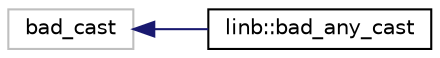 digraph "Graphical Class Hierarchy"
{
 // LATEX_PDF_SIZE
  edge [fontname="Helvetica",fontsize="10",labelfontname="Helvetica",labelfontsize="10"];
  node [fontname="Helvetica",fontsize="10",shape=record];
  rankdir="LR";
  Node1579 [label="bad_cast",height=0.2,width=0.4,color="grey75", fillcolor="white", style="filled",tooltip=" "];
  Node1579 -> Node0 [dir="back",color="midnightblue",fontsize="10",style="solid",fontname="Helvetica"];
  Node0 [label="linb::bad_any_cast",height=0.2,width=0.4,color="black", fillcolor="white", style="filled",URL="$classlinb_1_1bad__any__cast.html",tooltip=" "];
}
